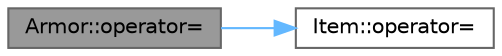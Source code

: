 digraph "Armor::operator="
{
 // LATEX_PDF_SIZE
  bgcolor="transparent";
  edge [fontname=Helvetica,fontsize=10,labelfontname=Helvetica,labelfontsize=10];
  node [fontname=Helvetica,fontsize=10,shape=box,height=0.2,width=0.4];
  rankdir="LR";
  Node1 [id="Node000001",label="Armor::operator=",height=0.2,width=0.4,color="gray40", fillcolor="grey60", style="filled", fontcolor="black",tooltip="Assignment Operator for the Armor object."];
  Node1 -> Node2 [id="edge1_Node000001_Node000002",color="steelblue1",style="solid",tooltip=" "];
  Node2 [id="Node000002",label="Item::operator=",height=0.2,width=0.4,color="grey40", fillcolor="white", style="filled",URL="$class_item.html#abb787be2e7a475b2dd0b4232690b7e2e",tooltip="Construct a new Item:: Item object with a given name, type, enchantment type and level."];
}
